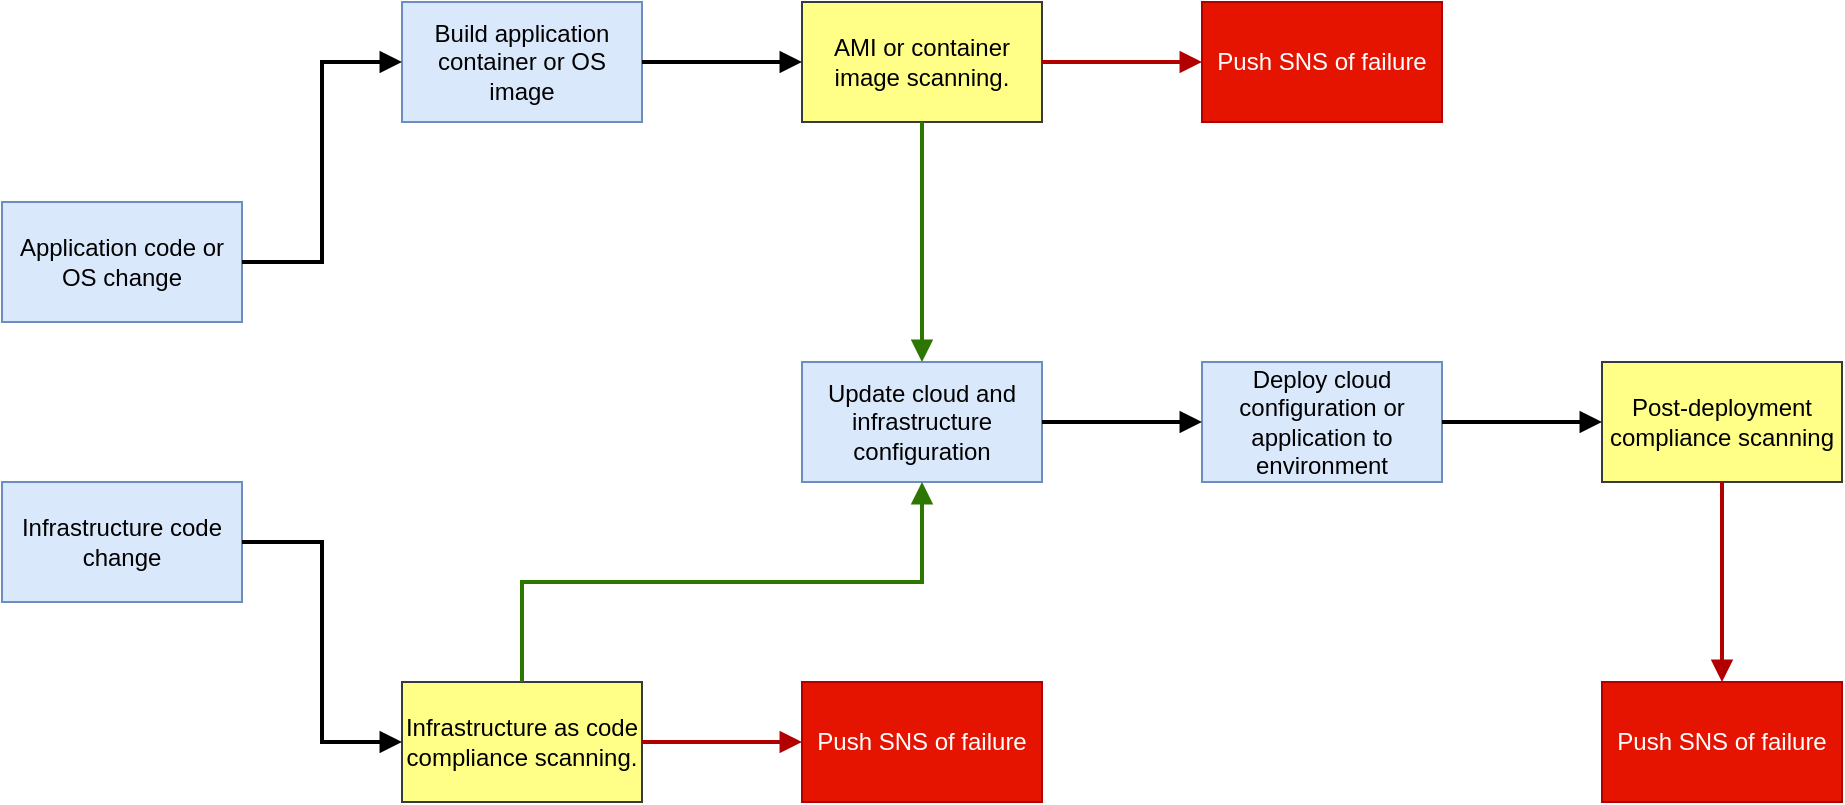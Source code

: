 <mxfile version="21.7.4" type="device">
  <diagram name="Page-1" id="niTqbJm9iGUZ1UBUKWL0">
    <mxGraphModel dx="1895" dy="712" grid="1" gridSize="10" guides="1" tooltips="1" connect="1" arrows="1" fold="1" page="1" pageScale="1" pageWidth="850" pageHeight="1100" math="0" shadow="0">
      <root>
        <mxCell id="0" />
        <mxCell id="1" parent="0" />
        <mxCell id="-qTXjpqJ5cMsTpbo8etM-1" value="&lt;span style=&quot;text-indent: 0in; background-color: initial;&quot;&gt;Application code or OS change&lt;/span&gt;" style="rounded=0;whiteSpace=wrap;html=1;fillColor=#dae8fc;strokeColor=#6c8ebf;" vertex="1" parent="1">
          <mxGeometry x="-80" y="400" width="120" height="60" as="geometry" />
        </mxCell>
        <mxCell id="-qTXjpqJ5cMsTpbo8etM-2" value="Build application container or OS image" style="rounded=0;whiteSpace=wrap;html=1;fillColor=#dae8fc;strokeColor=#6c8ebf;" vertex="1" parent="1">
          <mxGeometry x="120" y="300" width="120" height="60" as="geometry" />
        </mxCell>
        <mxCell id="-qTXjpqJ5cMsTpbo8etM-3" value="AMI or container image scanning." style="rounded=0;whiteSpace=wrap;html=1;fillColor=#ffff88;strokeColor=#36393d;" vertex="1" parent="1">
          <mxGeometry x="320" y="300" width="120" height="60" as="geometry" />
        </mxCell>
        <mxCell id="-qTXjpqJ5cMsTpbo8etM-4" value="Infrastructure code change" style="rounded=0;whiteSpace=wrap;html=1;fillColor=#dae8fc;strokeColor=#6c8ebf;" vertex="1" parent="1">
          <mxGeometry x="-80" y="540" width="120" height="60" as="geometry" />
        </mxCell>
        <mxCell id="-qTXjpqJ5cMsTpbo8etM-5" value="Infrastructure as code compliance scanning." style="rounded=0;whiteSpace=wrap;html=1;fillColor=#ffff88;strokeColor=#36393d;" vertex="1" parent="1">
          <mxGeometry x="120" y="640" width="120" height="60" as="geometry" />
        </mxCell>
        <mxCell id="-qTXjpqJ5cMsTpbo8etM-6" value="Update cloud and infrastructure configuration" style="rounded=0;whiteSpace=wrap;html=1;fillColor=#dae8fc;strokeColor=#6c8ebf;" vertex="1" parent="1">
          <mxGeometry x="320" y="480" width="120" height="60" as="geometry" />
        </mxCell>
        <mxCell id="-qTXjpqJ5cMsTpbo8etM-7" value="Push SNS of failure" style="rounded=0;whiteSpace=wrap;html=1;fillColor=#e51400;strokeColor=#B20000;fontColor=#ffffff;" vertex="1" parent="1">
          <mxGeometry x="320" y="640" width="120" height="60" as="geometry" />
        </mxCell>
        <mxCell id="-qTXjpqJ5cMsTpbo8etM-8" value="Push SNS of failure" style="rounded=0;whiteSpace=wrap;html=1;fillColor=#e51400;strokeColor=#B20000;fontColor=#ffffff;" vertex="1" parent="1">
          <mxGeometry x="520" y="300" width="120" height="60" as="geometry" />
        </mxCell>
        <mxCell id="-qTXjpqJ5cMsTpbo8etM-9" value="Deploy cloud configuration or application to environment" style="rounded=0;whiteSpace=wrap;html=1;fillColor=#dae8fc;strokeColor=#6c8ebf;" vertex="1" parent="1">
          <mxGeometry x="520" y="480" width="120" height="60" as="geometry" />
        </mxCell>
        <mxCell id="-qTXjpqJ5cMsTpbo8etM-10" value="Post-deployment compliance scanning" style="rounded=0;whiteSpace=wrap;html=1;fillColor=#ffff88;strokeColor=#36393d;" vertex="1" parent="1">
          <mxGeometry x="720" y="480" width="120" height="60" as="geometry" />
        </mxCell>
        <mxCell id="-qTXjpqJ5cMsTpbo8etM-12" value="Push SNS of failure" style="rounded=0;whiteSpace=wrap;html=1;fillColor=#e51400;strokeColor=#B20000;fontColor=#ffffff;" vertex="1" parent="1">
          <mxGeometry x="720" y="640" width="120" height="60" as="geometry" />
        </mxCell>
        <mxCell id="-qTXjpqJ5cMsTpbo8etM-13" value="" style="endArrow=block;html=1;rounded=0;exitX=1;exitY=0.5;exitDx=0;exitDy=0;entryX=0;entryY=0.5;entryDx=0;entryDy=0;edgeStyle=orthogonalEdgeStyle;strokeWidth=2;endFill=1;" edge="1" parent="1" source="-qTXjpqJ5cMsTpbo8etM-1" target="-qTXjpqJ5cMsTpbo8etM-2">
          <mxGeometry width="50" height="50" relative="1" as="geometry">
            <mxPoint x="60" y="430" as="sourcePoint" />
            <mxPoint x="110" y="380" as="targetPoint" />
          </mxGeometry>
        </mxCell>
        <mxCell id="-qTXjpqJ5cMsTpbo8etM-14" value="" style="endArrow=block;html=1;rounded=0;exitX=1;exitY=0.5;exitDx=0;exitDy=0;entryX=0;entryY=0.5;entryDx=0;entryDy=0;strokeWidth=2;endFill=1;edgeStyle=orthogonalEdgeStyle;" edge="1" parent="1" source="-qTXjpqJ5cMsTpbo8etM-4" target="-qTXjpqJ5cMsTpbo8etM-5">
          <mxGeometry width="50" height="50" relative="1" as="geometry">
            <mxPoint x="60" y="600" as="sourcePoint" />
            <mxPoint x="110" y="550" as="targetPoint" />
          </mxGeometry>
        </mxCell>
        <mxCell id="-qTXjpqJ5cMsTpbo8etM-15" value="" style="endArrow=block;html=1;rounded=0;exitX=1;exitY=0.5;exitDx=0;exitDy=0;entryX=0;entryY=0.5;entryDx=0;entryDy=0;strokeWidth=2;endFill=1;fillColor=#e51400;strokeColor=#B20000;" edge="1" parent="1" source="-qTXjpqJ5cMsTpbo8etM-5" target="-qTXjpqJ5cMsTpbo8etM-7">
          <mxGeometry width="50" height="50" relative="1" as="geometry">
            <mxPoint x="50" y="580" as="sourcePoint" />
            <mxPoint x="130" y="680" as="targetPoint" />
          </mxGeometry>
        </mxCell>
        <mxCell id="-qTXjpqJ5cMsTpbo8etM-16" value="" style="endArrow=block;html=1;rounded=0;exitX=0.5;exitY=0;exitDx=0;exitDy=0;entryX=0.5;entryY=1;entryDx=0;entryDy=0;strokeWidth=2;endFill=1;edgeStyle=orthogonalEdgeStyle;fillColor=#60a917;strokeColor=#2D7600;" edge="1" parent="1" source="-qTXjpqJ5cMsTpbo8etM-5" target="-qTXjpqJ5cMsTpbo8etM-6">
          <mxGeometry width="50" height="50" relative="1" as="geometry">
            <mxPoint x="250" y="680" as="sourcePoint" />
            <mxPoint x="330" y="680" as="targetPoint" />
          </mxGeometry>
        </mxCell>
        <mxCell id="-qTXjpqJ5cMsTpbo8etM-17" value="" style="endArrow=block;html=1;rounded=0;exitX=1;exitY=0.5;exitDx=0;exitDy=0;entryX=0;entryY=0.5;entryDx=0;entryDy=0;strokeWidth=2;endFill=1;" edge="1" parent="1" source="-qTXjpqJ5cMsTpbo8etM-6" target="-qTXjpqJ5cMsTpbo8etM-9">
          <mxGeometry width="50" height="50" relative="1" as="geometry">
            <mxPoint x="190" y="650" as="sourcePoint" />
            <mxPoint x="190" y="550" as="targetPoint" />
          </mxGeometry>
        </mxCell>
        <mxCell id="-qTXjpqJ5cMsTpbo8etM-18" value="" style="endArrow=block;html=1;rounded=0;exitX=1;exitY=0.5;exitDx=0;exitDy=0;entryX=0;entryY=0.5;entryDx=0;entryDy=0;strokeWidth=2;endFill=1;" edge="1" parent="1" source="-qTXjpqJ5cMsTpbo8etM-2" target="-qTXjpqJ5cMsTpbo8etM-3">
          <mxGeometry width="50" height="50" relative="1" as="geometry">
            <mxPoint x="250" y="520" as="sourcePoint" />
            <mxPoint x="330" y="520" as="targetPoint" />
          </mxGeometry>
        </mxCell>
        <mxCell id="-qTXjpqJ5cMsTpbo8etM-19" value="" style="endArrow=block;html=1;rounded=0;entryX=0;entryY=0.5;entryDx=0;entryDy=0;strokeWidth=2;endFill=1;fillColor=#e51400;strokeColor=#B20000;" edge="1" parent="1" target="-qTXjpqJ5cMsTpbo8etM-8">
          <mxGeometry width="50" height="50" relative="1" as="geometry">
            <mxPoint x="440" y="330" as="sourcePoint" />
            <mxPoint x="330" y="340" as="targetPoint" />
          </mxGeometry>
        </mxCell>
        <mxCell id="-qTXjpqJ5cMsTpbo8etM-20" value="" style="endArrow=block;html=1;rounded=0;entryX=0;entryY=0.5;entryDx=0;entryDy=0;exitX=1;exitY=0.5;exitDx=0;exitDy=0;strokeWidth=2;endFill=1;" edge="1" parent="1" source="-qTXjpqJ5cMsTpbo8etM-9" target="-qTXjpqJ5cMsTpbo8etM-10">
          <mxGeometry width="50" height="50" relative="1" as="geometry">
            <mxPoint x="450" y="340" as="sourcePoint" />
            <mxPoint x="530" y="340" as="targetPoint" />
          </mxGeometry>
        </mxCell>
        <mxCell id="-qTXjpqJ5cMsTpbo8etM-21" value="" style="endArrow=block;html=1;rounded=0;entryX=0.5;entryY=0;entryDx=0;entryDy=0;exitX=0.5;exitY=1;exitDx=0;exitDy=0;fillColor=#e51400;strokeColor=#B20000;strokeWidth=2;endFill=1;" edge="1" parent="1" source="-qTXjpqJ5cMsTpbo8etM-10" target="-qTXjpqJ5cMsTpbo8etM-12">
          <mxGeometry width="50" height="50" relative="1" as="geometry">
            <mxPoint x="450" y="520" as="sourcePoint" />
            <mxPoint x="530" y="520" as="targetPoint" />
          </mxGeometry>
        </mxCell>
        <mxCell id="-qTXjpqJ5cMsTpbo8etM-22" value="" style="endArrow=block;html=1;rounded=0;exitX=0.5;exitY=1;exitDx=0;exitDy=0;entryX=0.5;entryY=0;entryDx=0;entryDy=0;strokeWidth=2;endFill=1;edgeStyle=orthogonalEdgeStyle;fillColor=#60a917;strokeColor=#2D7600;" edge="1" parent="1" source="-qTXjpqJ5cMsTpbo8etM-3" target="-qTXjpqJ5cMsTpbo8etM-6">
          <mxGeometry width="50" height="50" relative="1" as="geometry">
            <mxPoint x="190" y="650" as="sourcePoint" />
            <mxPoint x="390" y="550" as="targetPoint" />
          </mxGeometry>
        </mxCell>
      </root>
    </mxGraphModel>
  </diagram>
</mxfile>
